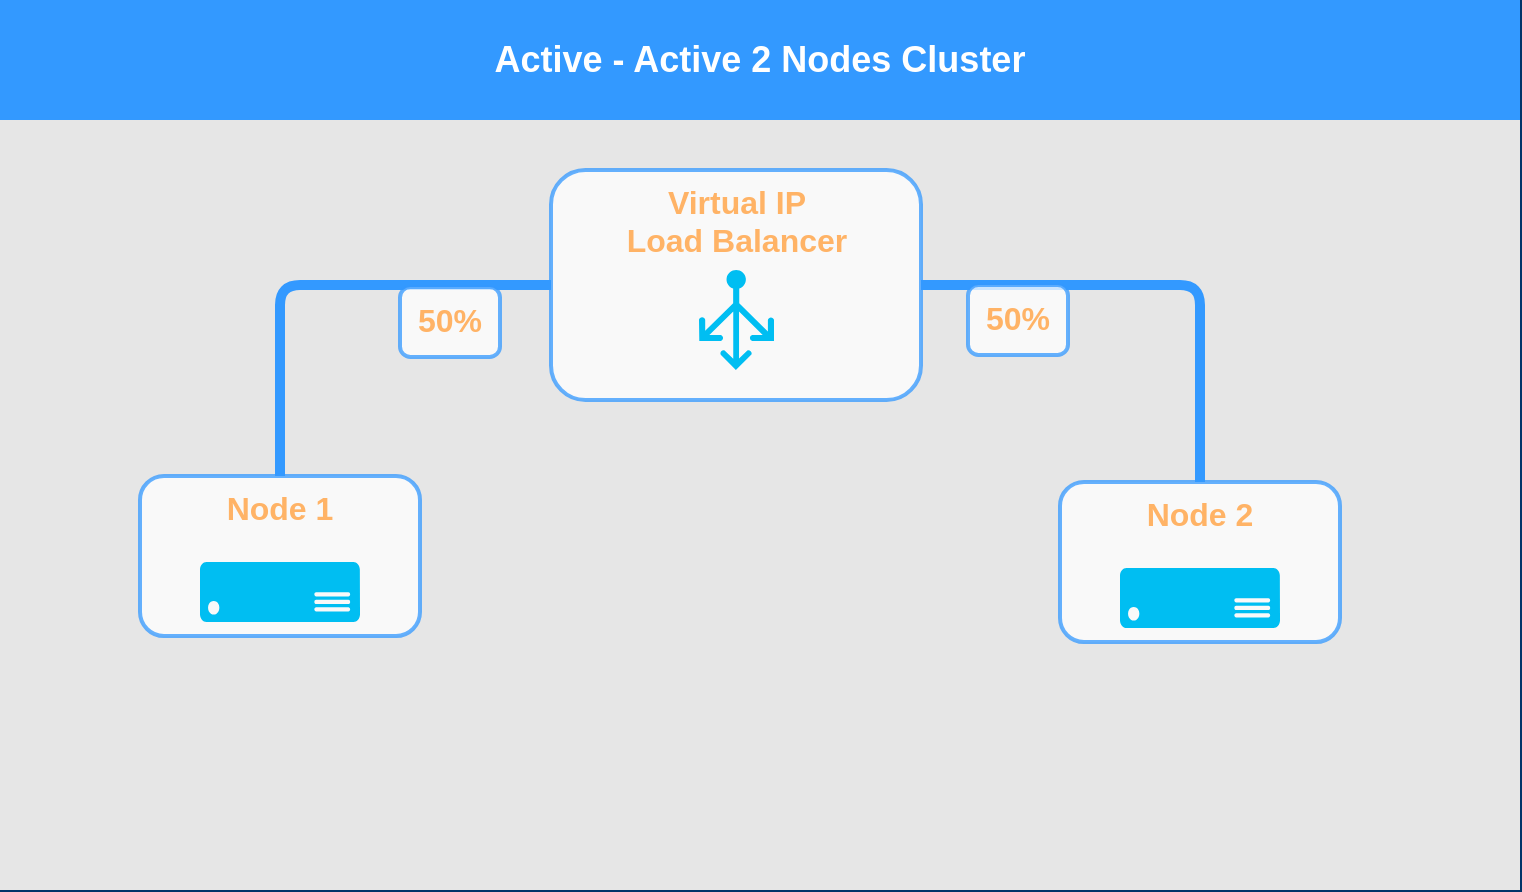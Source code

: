 <mxfile version="12.2.3" type="device" pages="1"><diagram id="6a731a19-8d31-9384-78a2-239565b7b9f0" name="Page-1"><mxGraphModel dx="960" dy="593" grid="1" gridSize="10" guides="1" tooltips="1" connect="1" arrows="1" fold="1" page="1" pageScale="1" pageWidth="1169" pageHeight="827" background="#003469" math="0" shadow="0"><root><mxCell id="0"/><mxCell id="1" parent="0"/><mxCell id="2020" value="" style="rounded=0;whiteSpace=wrap;html=1;dashed=1;strokeColor=none;strokeWidth=2;fillColor=#E6E6E6;fontFamily=Verdana;fontSize=12;fontColor=#00BEF2" parent="1" vertex="1"><mxGeometry x="240" y="140" width="760" height="440" as="geometry"/></mxCell><mxCell id="2026" value="Active - Active 2 Nodes Cluster" style="whiteSpace=wrap;html=1;dashed=1;strokeColor=none;strokeWidth=2;fillColor=#3399FF;fontFamily=Helvetica;fontSize=18;fontColor=#FFFFFF;fontStyle=1;rounded=0;shadow=0;comic=0;" parent="1" vertex="1"><mxGeometry x="240" y="135" width="760" height="60" as="geometry"/></mxCell><mxCell id="2068" value="&lt;font style=&quot;font-size: 16px&quot;&gt;Node 1&lt;/font&gt;" style="rounded=1;whiteSpace=wrap;html=1;strokeColor=#3399FF;strokeWidth=2;fillColor=#FFFFFF;fontFamily=Helvetica;fontSize=14;fontColor=#FFB366;opacity=75;verticalAlign=top;fontStyle=1" parent="1" vertex="1"><mxGeometry x="310" y="373" width="140" height="80" as="geometry"/></mxCell><mxCell id="4wwyyyxMfMRUskgplxju-2088" value="&lt;div style=&quot;font-size: 16px&quot;&gt;&lt;font style=&quot;font-size: 16px&quot;&gt;Virtual IP&lt;/font&gt;&lt;/div&gt;&lt;div style=&quot;font-size: 16px&quot;&gt;&lt;font style=&quot;font-size: 16px&quot;&gt;Load Balancer&lt;br&gt;&lt;/font&gt;&lt;/div&gt;&lt;div style=&quot;font-size: 16px&quot;&gt;&lt;font style=&quot;font-size: 16px&quot;&gt;&lt;br&gt;&lt;/font&gt;&lt;/div&gt;" style="rounded=1;whiteSpace=wrap;html=1;strokeColor=#3399FF;strokeWidth=2;fillColor=#FFFFFF;fontFamily=Helvetica;fontSize=14;fontColor=#FFB366;opacity=75;verticalAlign=top;fontStyle=1" parent="1" vertex="1"><mxGeometry x="515.5" y="220" width="185" height="115" as="geometry"/></mxCell><mxCell id="4wwyyyxMfMRUskgplxju-2091" value="" style="verticalLabelPosition=bottom;html=1;verticalAlign=top;align=center;strokeColor=none;fillColor=#00BEF2;shape=mxgraph.azure.load_balancer_generic;pointerEvents=1;" parent="1" vertex="1"><mxGeometry x="589.5" y="270" width="37.5" height="50" as="geometry"/></mxCell><mxCell id="4wwyyyxMfMRUskgplxju-2098" value="" style="verticalLabelPosition=bottom;html=1;verticalAlign=top;align=center;strokeColor=none;fillColor=#00BEF2;shape=mxgraph.azure.server;" parent="1" vertex="1"><mxGeometry x="340" y="416" width="80" height="30" as="geometry"/></mxCell><mxCell id="4wwyyyxMfMRUskgplxju-2106" value="" style="endArrow=none;startArrow=none;html=1;entryX=0;entryY=0.5;entryDx=0;entryDy=0;exitX=0.5;exitY=0;exitDx=0;exitDy=0;edgeStyle=orthogonalEdgeStyle;fillColor=#dae8fc;strokeColor=#3399FF;strokeWidth=5;startFill=0;endFill=0;" parent="1" source="2068" target="4wwyyyxMfMRUskgplxju-2088" edge="1"><mxGeometry width="50" height="50" relative="1" as="geometry"><mxPoint x="40" y="770" as="sourcePoint"/><mxPoint x="90" y="720" as="targetPoint"/></mxGeometry></mxCell><mxCell id="4wwyyyxMfMRUskgplxju-2107" value="&lt;font style=&quot;font-size: 16px&quot;&gt;Node 2&lt;br&gt;&lt;/font&gt;" style="rounded=1;whiteSpace=wrap;html=1;strokeColor=#3399FF;strokeWidth=2;fillColor=#FFFFFF;fontFamily=Helvetica;fontSize=14;fontColor=#FFB366;opacity=75;verticalAlign=top;fontStyle=1" parent="1" vertex="1"><mxGeometry x="770" y="376" width="140" height="80" as="geometry"/></mxCell><mxCell id="4wwyyyxMfMRUskgplxju-2108" value="" style="verticalLabelPosition=bottom;html=1;verticalAlign=top;align=center;strokeColor=none;fillColor=#00BEF2;shape=mxgraph.azure.server;" parent="1" vertex="1"><mxGeometry x="800" y="419" width="80" height="30" as="geometry"/></mxCell><mxCell id="4wwyyyxMfMRUskgplxju-2110" value="" style="endArrow=none;startArrow=none;html=1;strokeColor=#3399FF;strokeWidth=5;entryX=1;entryY=0.5;entryDx=0;entryDy=0;exitX=0.5;exitY=0;exitDx=0;exitDy=0;edgeStyle=orthogonalEdgeStyle;startFill=0;endFill=0;" parent="1" source="4wwyyyxMfMRUskgplxju-2107" target="4wwyyyxMfMRUskgplxju-2088" edge="1"><mxGeometry width="50" height="50" relative="1" as="geometry"><mxPoint x="40" y="770" as="sourcePoint"/><mxPoint x="90" y="720" as="targetPoint"/></mxGeometry></mxCell><mxCell id="L0Ps3Q5c_SJ2ktayDC-e-2069" value="&lt;font style=&quot;font-size: 16px&quot;&gt;50%&lt;/font&gt;" style="rounded=1;whiteSpace=wrap;html=1;strokeColor=#3399FF;strokeWidth=2;fillColor=#FFFFFF;fontFamily=Helvetica;fontSize=14;fontColor=#FFB366;opacity=75;verticalAlign=top;fontStyle=1" vertex="1" parent="1"><mxGeometry x="440" y="278.5" width="50" height="35" as="geometry"/></mxCell><mxCell id="L0Ps3Q5c_SJ2ktayDC-e-2070" value="&lt;font style=&quot;font-size: 16px&quot;&gt;50%&lt;/font&gt;" style="rounded=1;whiteSpace=wrap;html=1;strokeColor=#3399FF;strokeWidth=2;fillColor=#FFFFFF;fontFamily=Helvetica;fontSize=14;fontColor=#FFB366;opacity=75;verticalAlign=top;fontStyle=1" vertex="1" parent="1"><mxGeometry x="724" y="277.5" width="50" height="35" as="geometry"/></mxCell></root></mxGraphModel></diagram></mxfile>